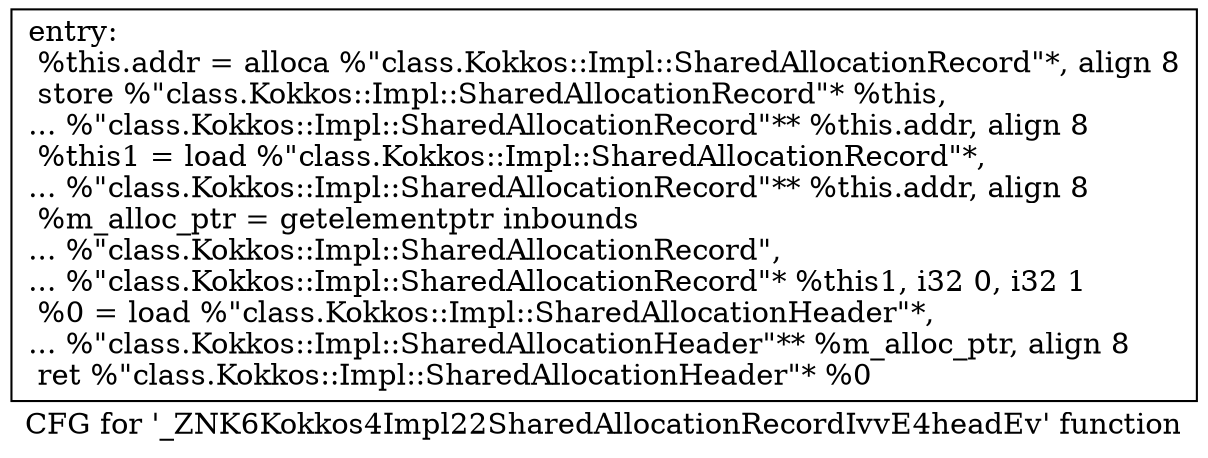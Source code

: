 digraph "CFG for '_ZNK6Kokkos4Impl22SharedAllocationRecordIvvE4headEv' function" {
	label="CFG for '_ZNK6Kokkos4Impl22SharedAllocationRecordIvvE4headEv' function";

	Node0x5e6ef40 [shape=record,label="{entry:\l  %this.addr = alloca %\"class.Kokkos::Impl::SharedAllocationRecord\"*, align 8\l  store %\"class.Kokkos::Impl::SharedAllocationRecord\"* %this,\l... %\"class.Kokkos::Impl::SharedAllocationRecord\"** %this.addr, align 8\l  %this1 = load %\"class.Kokkos::Impl::SharedAllocationRecord\"*,\l... %\"class.Kokkos::Impl::SharedAllocationRecord\"** %this.addr, align 8\l  %m_alloc_ptr = getelementptr inbounds\l... %\"class.Kokkos::Impl::SharedAllocationRecord\",\l... %\"class.Kokkos::Impl::SharedAllocationRecord\"* %this1, i32 0, i32 1\l  %0 = load %\"class.Kokkos::Impl::SharedAllocationHeader\"*,\l... %\"class.Kokkos::Impl::SharedAllocationHeader\"** %m_alloc_ptr, align 8\l  ret %\"class.Kokkos::Impl::SharedAllocationHeader\"* %0\l}"];
}
